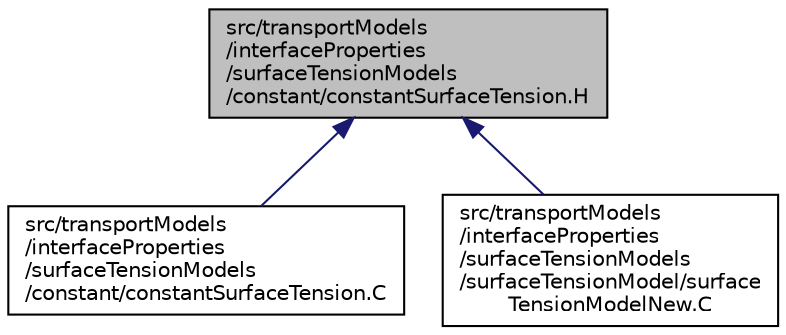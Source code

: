 digraph "src/transportModels/interfaceProperties/surfaceTensionModels/constant/constantSurfaceTension.H"
{
  bgcolor="transparent";
  edge [fontname="Helvetica",fontsize="10",labelfontname="Helvetica",labelfontsize="10"];
  node [fontname="Helvetica",fontsize="10",shape=record];
  Node1 [label="src/transportModels\l/interfaceProperties\l/surfaceTensionModels\l/constant/constantSurfaceTension.H",height=0.2,width=0.4,color="black", fillcolor="grey75", style="filled" fontcolor="black"];
  Node1 -> Node2 [dir="back",color="midnightblue",fontsize="10",style="solid",fontname="Helvetica"];
  Node2 [label="src/transportModels\l/interfaceProperties\l/surfaceTensionModels\l/constant/constantSurfaceTension.C",height=0.2,width=0.4,color="black",URL="$constantSurfaceTension_8C.html"];
  Node1 -> Node3 [dir="back",color="midnightblue",fontsize="10",style="solid",fontname="Helvetica"];
  Node3 [label="src/transportModels\l/interfaceProperties\l/surfaceTensionModels\l/surfaceTensionModel/surface\lTensionModelNew.C",height=0.2,width=0.4,color="black",URL="$src_2transportModels_2interfaceProperties_2surfaceTensionModels_2surfaceTensionModel_2surfaceTensionModelNew_8C.html"];
}
